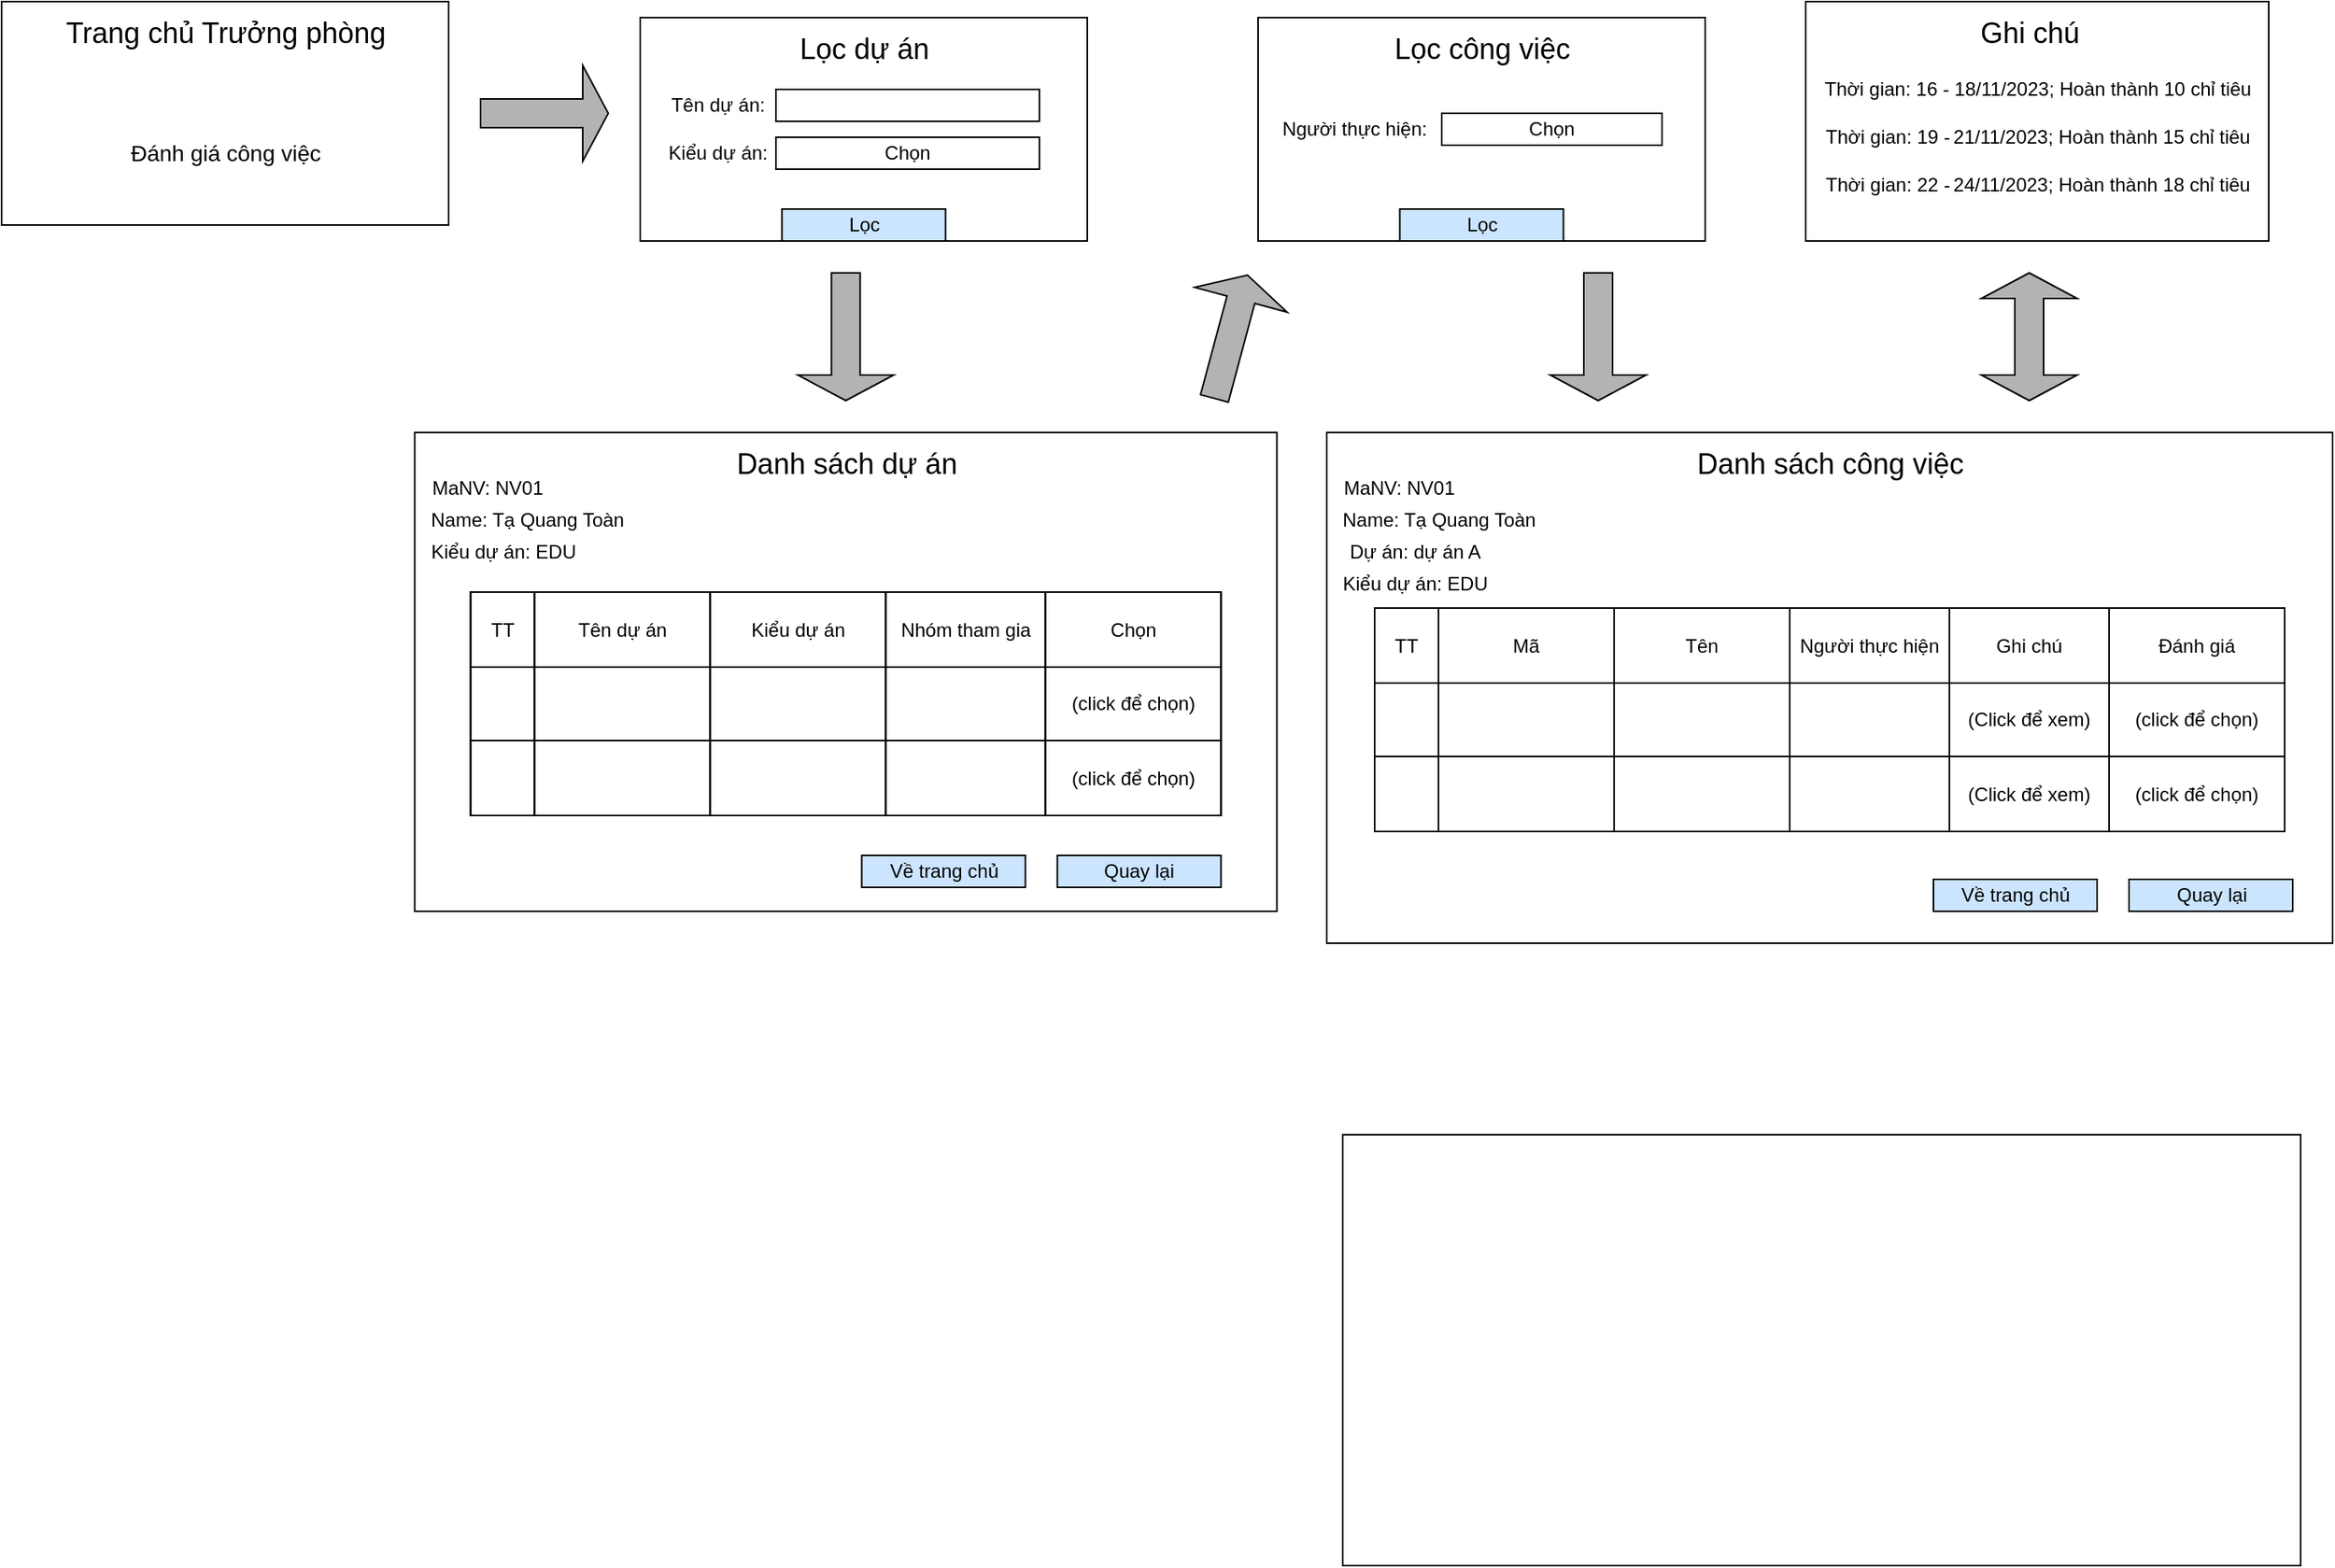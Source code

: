 <mxfile version="22.1.5" type="github">
  <diagram id="C5RBs43oDa-KdzZeNtuy" name="Page-1">
    <mxGraphModel dx="1674" dy="1119" grid="1" gridSize="10" guides="1" tooltips="1" connect="1" arrows="1" fold="1" page="1" pageScale="1" pageWidth="827" pageHeight="1169" math="0" shadow="0">
      <root>
        <mxCell id="WIyWlLk6GJQsqaUBKTNV-0" />
        <mxCell id="WIyWlLk6GJQsqaUBKTNV-1" parent="WIyWlLk6GJQsqaUBKTNV-0" />
        <mxCell id="Wbb071B1nSDRg5-pGA3R-0" value="" style="rounded=0;whiteSpace=wrap;html=1;" vertex="1" parent="WIyWlLk6GJQsqaUBKTNV-1">
          <mxGeometry x="40" y="50" width="280" height="140" as="geometry" />
        </mxCell>
        <mxCell id="Wbb071B1nSDRg5-pGA3R-1" value="&lt;font style=&quot;font-size: 18px;&quot;&gt;Trang chủ Trưởng phòng&lt;/font&gt;" style="text;html=1;align=center;verticalAlign=middle;resizable=0;points=[];autosize=1;strokeColor=none;fillColor=none;" vertex="1" parent="WIyWlLk6GJQsqaUBKTNV-1">
          <mxGeometry x="70" y="50" width="220" height="40" as="geometry" />
        </mxCell>
        <mxCell id="Wbb071B1nSDRg5-pGA3R-2" value="&lt;font style=&quot;font-size: 14px;&quot;&gt;Đánh giá công việc&lt;/font&gt;" style="text;html=1;align=center;verticalAlign=middle;resizable=0;points=[];autosize=1;strokeColor=none;fillColor=none;" vertex="1" parent="WIyWlLk6GJQsqaUBKTNV-1">
          <mxGeometry x="110" y="130" width="140" height="30" as="geometry" />
        </mxCell>
        <mxCell id="Wbb071B1nSDRg5-pGA3R-3" value="" style="shape=singleArrow;whiteSpace=wrap;html=1;fillColor=#B3B3B3;" vertex="1" parent="WIyWlLk6GJQsqaUBKTNV-1">
          <mxGeometry x="340" y="90" width="80" height="60" as="geometry" />
        </mxCell>
        <mxCell id="Wbb071B1nSDRg5-pGA3R-4" value="" style="rounded=0;whiteSpace=wrap;html=1;" vertex="1" parent="WIyWlLk6GJQsqaUBKTNV-1">
          <mxGeometry x="440" y="60" width="280" height="140" as="geometry" />
        </mxCell>
        <mxCell id="Wbb071B1nSDRg5-pGA3R-5" value="&lt;span style=&quot;font-size: 18px;&quot;&gt;Lọc dự án&lt;/span&gt;" style="text;html=1;align=center;verticalAlign=middle;resizable=0;points=[];autosize=1;strokeColor=none;fillColor=none;" vertex="1" parent="WIyWlLk6GJQsqaUBKTNV-1">
          <mxGeometry x="525" y="60" width="110" height="40" as="geometry" />
        </mxCell>
        <mxCell id="Wbb071B1nSDRg5-pGA3R-6" value="Tên dự án:&amp;nbsp;" style="text;html=1;align=center;verticalAlign=middle;resizable=0;points=[];autosize=1;strokeColor=none;fillColor=none;" vertex="1" parent="WIyWlLk6GJQsqaUBKTNV-1">
          <mxGeometry x="445" y="100" width="90" height="30" as="geometry" />
        </mxCell>
        <mxCell id="Wbb071B1nSDRg5-pGA3R-7" value="Kiểu dự án:&amp;nbsp;" style="text;html=1;align=center;verticalAlign=middle;resizable=0;points=[];autosize=1;strokeColor=none;fillColor=none;" vertex="1" parent="WIyWlLk6GJQsqaUBKTNV-1">
          <mxGeometry x="445" y="130" width="90" height="30" as="geometry" />
        </mxCell>
        <mxCell id="Wbb071B1nSDRg5-pGA3R-8" value="" style="rounded=0;whiteSpace=wrap;html=1;" vertex="1" parent="WIyWlLk6GJQsqaUBKTNV-1">
          <mxGeometry x="525" y="105" width="165" height="20" as="geometry" />
        </mxCell>
        <mxCell id="Wbb071B1nSDRg5-pGA3R-9" value="Chọn" style="rounded=0;whiteSpace=wrap;html=1;" vertex="1" parent="WIyWlLk6GJQsqaUBKTNV-1">
          <mxGeometry x="525" y="135" width="165" height="20" as="geometry" />
        </mxCell>
        <mxCell id="Wbb071B1nSDRg5-pGA3R-10" value="Lọc" style="rounded=0;whiteSpace=wrap;html=1;fillColor=#CCE5FF;" vertex="1" parent="WIyWlLk6GJQsqaUBKTNV-1">
          <mxGeometry x="528.75" y="180" width="102.5" height="20" as="geometry" />
        </mxCell>
        <mxCell id="Wbb071B1nSDRg5-pGA3R-11" value="" style="shape=singleArrow;whiteSpace=wrap;html=1;rotation=90;fillColor=#B3B3B3;" vertex="1" parent="WIyWlLk6GJQsqaUBKTNV-1">
          <mxGeometry x="528.75" y="230" width="80" height="60" as="geometry" />
        </mxCell>
        <mxCell id="Wbb071B1nSDRg5-pGA3R-12" value="" style="rounded=0;whiteSpace=wrap;html=1;" vertex="1" parent="WIyWlLk6GJQsqaUBKTNV-1">
          <mxGeometry x="298.75" y="320" width="540" height="300" as="geometry" />
        </mxCell>
        <mxCell id="Wbb071B1nSDRg5-pGA3R-13" value="&lt;span style=&quot;font-size: 18px;&quot;&gt;Danh sách dự án&lt;/span&gt;" style="text;html=1;align=center;verticalAlign=middle;resizable=0;points=[];autosize=1;strokeColor=none;fillColor=none;" vertex="1" parent="WIyWlLk6GJQsqaUBKTNV-1">
          <mxGeometry x="488.75" y="320" width="160" height="40" as="geometry" />
        </mxCell>
        <mxCell id="Wbb071B1nSDRg5-pGA3R-14" value="MaNV: NV01" style="text;html=1;align=center;verticalAlign=middle;resizable=0;points=[];autosize=1;strokeColor=none;fillColor=none;" vertex="1" parent="WIyWlLk6GJQsqaUBKTNV-1">
          <mxGeometry x="298.75" y="340" width="90" height="30" as="geometry" />
        </mxCell>
        <mxCell id="Wbb071B1nSDRg5-pGA3R-15" value="Name: Tạ Quang Toàn" style="text;html=1;align=center;verticalAlign=middle;resizable=0;points=[];autosize=1;strokeColor=none;fillColor=none;" vertex="1" parent="WIyWlLk6GJQsqaUBKTNV-1">
          <mxGeometry x="298.75" y="360" width="140" height="30" as="geometry" />
        </mxCell>
        <mxCell id="Wbb071B1nSDRg5-pGA3R-16" value="Kiểu dự án: EDU" style="text;html=1;align=center;verticalAlign=middle;resizable=0;points=[];autosize=1;strokeColor=none;fillColor=none;" vertex="1" parent="WIyWlLk6GJQsqaUBKTNV-1">
          <mxGeometry x="298.75" y="380" width="110" height="30" as="geometry" />
        </mxCell>
        <mxCell id="Wbb071B1nSDRg5-pGA3R-17" value="" style="childLayout=tableLayout;recursiveResize=0;shadow=0;fillColor=none;" vertex="1" parent="WIyWlLk6GJQsqaUBKTNV-1">
          <mxGeometry x="333.75" y="420" width="470" height="140" as="geometry" />
        </mxCell>
        <mxCell id="Wbb071B1nSDRg5-pGA3R-18" value="" style="shape=tableRow;horizontal=0;startSize=0;swimlaneHead=0;swimlaneBody=0;top=0;left=0;bottom=0;right=0;dropTarget=0;collapsible=0;recursiveResize=0;expand=0;fontStyle=0;fillColor=none;strokeColor=inherit;" vertex="1" parent="Wbb071B1nSDRg5-pGA3R-17">
          <mxGeometry width="470" height="47" as="geometry" />
        </mxCell>
        <mxCell id="Wbb071B1nSDRg5-pGA3R-19" value="TT" style="connectable=0;recursiveResize=0;strokeColor=inherit;fillColor=none;align=center;whiteSpace=wrap;html=1;" vertex="1" parent="Wbb071B1nSDRg5-pGA3R-18">
          <mxGeometry width="40" height="47" as="geometry">
            <mxRectangle width="40" height="47" as="alternateBounds" />
          </mxGeometry>
        </mxCell>
        <mxCell id="Wbb071B1nSDRg5-pGA3R-20" value="Tên dự án" style="connectable=0;recursiveResize=0;strokeColor=inherit;fillColor=none;align=center;whiteSpace=wrap;html=1;" vertex="1" parent="Wbb071B1nSDRg5-pGA3R-18">
          <mxGeometry x="40" width="110" height="47" as="geometry">
            <mxRectangle width="110" height="47" as="alternateBounds" />
          </mxGeometry>
        </mxCell>
        <mxCell id="Wbb071B1nSDRg5-pGA3R-21" value="Kiểu dự án" style="connectable=0;recursiveResize=0;strokeColor=inherit;fillColor=none;align=center;whiteSpace=wrap;html=1;" vertex="1" parent="Wbb071B1nSDRg5-pGA3R-18">
          <mxGeometry x="150" width="110" height="47" as="geometry">
            <mxRectangle width="110" height="47" as="alternateBounds" />
          </mxGeometry>
        </mxCell>
        <mxCell id="Wbb071B1nSDRg5-pGA3R-30" value="Nhóm tham gia" style="connectable=0;recursiveResize=0;strokeColor=inherit;fillColor=none;align=center;whiteSpace=wrap;html=1;" vertex="1" parent="Wbb071B1nSDRg5-pGA3R-18">
          <mxGeometry x="260" width="100" height="47" as="geometry">
            <mxRectangle width="100" height="47" as="alternateBounds" />
          </mxGeometry>
        </mxCell>
        <mxCell id="Wbb071B1nSDRg5-pGA3R-33" value="Chọn" style="connectable=0;recursiveResize=0;strokeColor=inherit;fillColor=none;align=center;whiteSpace=wrap;html=1;" vertex="1" parent="Wbb071B1nSDRg5-pGA3R-18">
          <mxGeometry x="360" width="110" height="47" as="geometry">
            <mxRectangle width="110" height="47" as="alternateBounds" />
          </mxGeometry>
        </mxCell>
        <mxCell id="Wbb071B1nSDRg5-pGA3R-22" style="shape=tableRow;horizontal=0;startSize=0;swimlaneHead=0;swimlaneBody=0;top=0;left=0;bottom=0;right=0;dropTarget=0;collapsible=0;recursiveResize=0;expand=0;fontStyle=0;fillColor=none;strokeColor=inherit;" vertex="1" parent="Wbb071B1nSDRg5-pGA3R-17">
          <mxGeometry y="47" width="470" height="46" as="geometry" />
        </mxCell>
        <mxCell id="Wbb071B1nSDRg5-pGA3R-23" value="" style="connectable=0;recursiveResize=0;strokeColor=inherit;fillColor=none;align=center;whiteSpace=wrap;html=1;" vertex="1" parent="Wbb071B1nSDRg5-pGA3R-22">
          <mxGeometry width="40" height="46" as="geometry">
            <mxRectangle width="40" height="46" as="alternateBounds" />
          </mxGeometry>
        </mxCell>
        <mxCell id="Wbb071B1nSDRg5-pGA3R-24" value="" style="connectable=0;recursiveResize=0;strokeColor=inherit;fillColor=none;align=center;whiteSpace=wrap;html=1;" vertex="1" parent="Wbb071B1nSDRg5-pGA3R-22">
          <mxGeometry x="40" width="110" height="46" as="geometry">
            <mxRectangle width="110" height="46" as="alternateBounds" />
          </mxGeometry>
        </mxCell>
        <mxCell id="Wbb071B1nSDRg5-pGA3R-25" value="" style="connectable=0;recursiveResize=0;strokeColor=inherit;fillColor=none;align=center;whiteSpace=wrap;html=1;" vertex="1" parent="Wbb071B1nSDRg5-pGA3R-22">
          <mxGeometry x="150" width="110" height="46" as="geometry">
            <mxRectangle width="110" height="46" as="alternateBounds" />
          </mxGeometry>
        </mxCell>
        <mxCell id="Wbb071B1nSDRg5-pGA3R-31" style="connectable=0;recursiveResize=0;strokeColor=inherit;fillColor=none;align=center;whiteSpace=wrap;html=1;" vertex="1" parent="Wbb071B1nSDRg5-pGA3R-22">
          <mxGeometry x="260" width="100" height="46" as="geometry">
            <mxRectangle width="100" height="46" as="alternateBounds" />
          </mxGeometry>
        </mxCell>
        <mxCell id="Wbb071B1nSDRg5-pGA3R-34" value="(click để chọn)" style="connectable=0;recursiveResize=0;strokeColor=inherit;fillColor=none;align=center;whiteSpace=wrap;html=1;" vertex="1" parent="Wbb071B1nSDRg5-pGA3R-22">
          <mxGeometry x="360" width="110" height="46" as="geometry">
            <mxRectangle width="110" height="46" as="alternateBounds" />
          </mxGeometry>
        </mxCell>
        <mxCell id="Wbb071B1nSDRg5-pGA3R-26" style="shape=tableRow;horizontal=0;startSize=0;swimlaneHead=0;swimlaneBody=0;top=0;left=0;bottom=0;right=0;dropTarget=0;collapsible=0;recursiveResize=0;expand=0;fontStyle=0;fillColor=none;strokeColor=inherit;" vertex="1" parent="Wbb071B1nSDRg5-pGA3R-17">
          <mxGeometry y="93" width="470" height="47" as="geometry" />
        </mxCell>
        <mxCell id="Wbb071B1nSDRg5-pGA3R-27" value="" style="connectable=0;recursiveResize=0;strokeColor=inherit;fillColor=none;align=center;whiteSpace=wrap;html=1;" vertex="1" parent="Wbb071B1nSDRg5-pGA3R-26">
          <mxGeometry width="40" height="47" as="geometry">
            <mxRectangle width="40" height="47" as="alternateBounds" />
          </mxGeometry>
        </mxCell>
        <mxCell id="Wbb071B1nSDRg5-pGA3R-28" value="" style="connectable=0;recursiveResize=0;strokeColor=inherit;fillColor=none;align=center;whiteSpace=wrap;html=1;" vertex="1" parent="Wbb071B1nSDRg5-pGA3R-26">
          <mxGeometry x="40" width="110" height="47" as="geometry">
            <mxRectangle width="110" height="47" as="alternateBounds" />
          </mxGeometry>
        </mxCell>
        <mxCell id="Wbb071B1nSDRg5-pGA3R-29" value="" style="connectable=0;recursiveResize=0;strokeColor=inherit;fillColor=none;align=center;whiteSpace=wrap;html=1;" vertex="1" parent="Wbb071B1nSDRg5-pGA3R-26">
          <mxGeometry x="150" width="110" height="47" as="geometry">
            <mxRectangle width="110" height="47" as="alternateBounds" />
          </mxGeometry>
        </mxCell>
        <mxCell id="Wbb071B1nSDRg5-pGA3R-32" style="connectable=0;recursiveResize=0;strokeColor=inherit;fillColor=none;align=center;whiteSpace=wrap;html=1;" vertex="1" parent="Wbb071B1nSDRg5-pGA3R-26">
          <mxGeometry x="260" width="100" height="47" as="geometry">
            <mxRectangle width="100" height="47" as="alternateBounds" />
          </mxGeometry>
        </mxCell>
        <mxCell id="Wbb071B1nSDRg5-pGA3R-35" value="(click để chọn)" style="connectable=0;recursiveResize=0;strokeColor=inherit;fillColor=none;align=center;whiteSpace=wrap;html=1;" vertex="1" parent="Wbb071B1nSDRg5-pGA3R-26">
          <mxGeometry x="360" width="110" height="47" as="geometry">
            <mxRectangle width="110" height="47" as="alternateBounds" />
          </mxGeometry>
        </mxCell>
        <mxCell id="Wbb071B1nSDRg5-pGA3R-36" value="Quay lại" style="rounded=0;whiteSpace=wrap;html=1;fillColor=#CCE5FF;" vertex="1" parent="WIyWlLk6GJQsqaUBKTNV-1">
          <mxGeometry x="701.25" y="585" width="102.5" height="20" as="geometry" />
        </mxCell>
        <mxCell id="Wbb071B1nSDRg5-pGA3R-37" value="Về trang chủ" style="rounded=0;whiteSpace=wrap;html=1;fillColor=#CCE5FF;" vertex="1" parent="WIyWlLk6GJQsqaUBKTNV-1">
          <mxGeometry x="578.75" y="585" width="102.5" height="20" as="geometry" />
        </mxCell>
        <mxCell id="Wbb071B1nSDRg5-pGA3R-39" value="" style="rounded=0;whiteSpace=wrap;html=1;" vertex="1" parent="WIyWlLk6GJQsqaUBKTNV-1">
          <mxGeometry x="827" y="60" width="280" height="140" as="geometry" />
        </mxCell>
        <mxCell id="Wbb071B1nSDRg5-pGA3R-40" value="&lt;span style=&quot;font-size: 18px;&quot;&gt;Lọc công việc&lt;/span&gt;" style="text;html=1;align=center;verticalAlign=middle;resizable=0;points=[];autosize=1;strokeColor=none;fillColor=none;" vertex="1" parent="WIyWlLk6GJQsqaUBKTNV-1">
          <mxGeometry x="902" y="60" width="130" height="40" as="geometry" />
        </mxCell>
        <mxCell id="Wbb071B1nSDRg5-pGA3R-42" value="Người thực hiện:" style="text;html=1;align=center;verticalAlign=middle;resizable=0;points=[];autosize=1;strokeColor=none;fillColor=none;" vertex="1" parent="WIyWlLk6GJQsqaUBKTNV-1">
          <mxGeometry x="827" y="115" width="120" height="30" as="geometry" />
        </mxCell>
        <mxCell id="Wbb071B1nSDRg5-pGA3R-44" value="Chọn" style="rounded=0;whiteSpace=wrap;html=1;" vertex="1" parent="WIyWlLk6GJQsqaUBKTNV-1">
          <mxGeometry x="942" y="120" width="138" height="20" as="geometry" />
        </mxCell>
        <mxCell id="Wbb071B1nSDRg5-pGA3R-45" value="Lọc" style="rounded=0;whiteSpace=wrap;html=1;fillColor=#CCE5FF;" vertex="1" parent="WIyWlLk6GJQsqaUBKTNV-1">
          <mxGeometry x="915.75" y="180" width="102.5" height="20" as="geometry" />
        </mxCell>
        <mxCell id="Wbb071B1nSDRg5-pGA3R-46" value="" style="shape=singleArrow;whiteSpace=wrap;html=1;rotation=90;fillColor=#B3B3B3;" vertex="1" parent="WIyWlLk6GJQsqaUBKTNV-1">
          <mxGeometry x="1000" y="230" width="80" height="60" as="geometry" />
        </mxCell>
        <mxCell id="Wbb071B1nSDRg5-pGA3R-49" value="" style="shape=singleArrow;whiteSpace=wrap;html=1;rotation=-75;fillColor=#B3B3B3;" vertex="1" parent="WIyWlLk6GJQsqaUBKTNV-1">
          <mxGeometry x="770" y="230" width="80" height="60" as="geometry" />
        </mxCell>
        <mxCell id="Wbb071B1nSDRg5-pGA3R-50" value="" style="rounded=0;whiteSpace=wrap;html=1;" vertex="1" parent="WIyWlLk6GJQsqaUBKTNV-1">
          <mxGeometry x="870" y="320" width="630" height="320" as="geometry" />
        </mxCell>
        <mxCell id="Wbb071B1nSDRg5-pGA3R-51" value="&lt;span style=&quot;font-size: 18px;&quot;&gt;Danh sách công việc&lt;/span&gt;" style="text;html=1;align=center;verticalAlign=middle;resizable=0;points=[];autosize=1;strokeColor=none;fillColor=none;" vertex="1" parent="WIyWlLk6GJQsqaUBKTNV-1">
          <mxGeometry x="1090" y="320" width="190" height="40" as="geometry" />
        </mxCell>
        <mxCell id="Wbb071B1nSDRg5-pGA3R-52" value="MaNV: NV01" style="text;html=1;align=center;verticalAlign=middle;resizable=0;points=[];autosize=1;strokeColor=none;fillColor=none;" vertex="1" parent="WIyWlLk6GJQsqaUBKTNV-1">
          <mxGeometry x="870" y="340" width="90" height="30" as="geometry" />
        </mxCell>
        <mxCell id="Wbb071B1nSDRg5-pGA3R-53" value="Name: Tạ Quang Toàn" style="text;html=1;align=center;verticalAlign=middle;resizable=0;points=[];autosize=1;strokeColor=none;fillColor=none;" vertex="1" parent="WIyWlLk6GJQsqaUBKTNV-1">
          <mxGeometry x="870" y="360" width="140" height="30" as="geometry" />
        </mxCell>
        <mxCell id="Wbb071B1nSDRg5-pGA3R-54" value="Dự án: dự án A" style="text;html=1;align=center;verticalAlign=middle;resizable=0;points=[];autosize=1;strokeColor=none;fillColor=none;" vertex="1" parent="WIyWlLk6GJQsqaUBKTNV-1">
          <mxGeometry x="870" y="380" width="110" height="30" as="geometry" />
        </mxCell>
        <mxCell id="Wbb071B1nSDRg5-pGA3R-55" value="" style="childLayout=tableLayout;recursiveResize=0;shadow=0;fillColor=none;" vertex="1" parent="WIyWlLk6GJQsqaUBKTNV-1">
          <mxGeometry x="900" y="430" width="570" height="140" as="geometry" />
        </mxCell>
        <mxCell id="Wbb071B1nSDRg5-pGA3R-56" value="" style="shape=tableRow;horizontal=0;startSize=0;swimlaneHead=0;swimlaneBody=0;top=0;left=0;bottom=0;right=0;dropTarget=0;collapsible=0;recursiveResize=0;expand=0;fontStyle=0;fillColor=none;strokeColor=inherit;" vertex="1" parent="Wbb071B1nSDRg5-pGA3R-55">
          <mxGeometry width="570" height="47" as="geometry" />
        </mxCell>
        <mxCell id="Wbb071B1nSDRg5-pGA3R-57" value="TT" style="connectable=0;recursiveResize=0;strokeColor=inherit;fillColor=none;align=center;whiteSpace=wrap;html=1;" vertex="1" parent="Wbb071B1nSDRg5-pGA3R-56">
          <mxGeometry width="40" height="47" as="geometry">
            <mxRectangle width="40" height="47" as="alternateBounds" />
          </mxGeometry>
        </mxCell>
        <mxCell id="Wbb071B1nSDRg5-pGA3R-58" value="Mã" style="connectable=0;recursiveResize=0;strokeColor=inherit;fillColor=none;align=center;whiteSpace=wrap;html=1;" vertex="1" parent="Wbb071B1nSDRg5-pGA3R-56">
          <mxGeometry x="40" width="110" height="47" as="geometry">
            <mxRectangle width="110" height="47" as="alternateBounds" />
          </mxGeometry>
        </mxCell>
        <mxCell id="Wbb071B1nSDRg5-pGA3R-59" value="Tên" style="connectable=0;recursiveResize=0;strokeColor=inherit;fillColor=none;align=center;whiteSpace=wrap;html=1;" vertex="1" parent="Wbb071B1nSDRg5-pGA3R-56">
          <mxGeometry x="150" width="110" height="47" as="geometry">
            <mxRectangle width="110" height="47" as="alternateBounds" />
          </mxGeometry>
        </mxCell>
        <mxCell id="Wbb071B1nSDRg5-pGA3R-60" value="Người thực hiện" style="connectable=0;recursiveResize=0;strokeColor=inherit;fillColor=none;align=center;whiteSpace=wrap;html=1;" vertex="1" parent="Wbb071B1nSDRg5-pGA3R-56">
          <mxGeometry x="260" width="100" height="47" as="geometry">
            <mxRectangle width="100" height="47" as="alternateBounds" />
          </mxGeometry>
        </mxCell>
        <mxCell id="Wbb071B1nSDRg5-pGA3R-78" value="Ghi chú" style="connectable=0;recursiveResize=0;strokeColor=inherit;fillColor=none;align=center;whiteSpace=wrap;html=1;" vertex="1" parent="Wbb071B1nSDRg5-pGA3R-56">
          <mxGeometry x="360" width="100" height="47" as="geometry">
            <mxRectangle width="100" height="47" as="alternateBounds" />
          </mxGeometry>
        </mxCell>
        <mxCell id="Wbb071B1nSDRg5-pGA3R-61" value="Đánh giá" style="connectable=0;recursiveResize=0;strokeColor=inherit;fillColor=none;align=center;whiteSpace=wrap;html=1;" vertex="1" parent="Wbb071B1nSDRg5-pGA3R-56">
          <mxGeometry x="460" width="110" height="47" as="geometry">
            <mxRectangle width="110" height="47" as="alternateBounds" />
          </mxGeometry>
        </mxCell>
        <mxCell id="Wbb071B1nSDRg5-pGA3R-62" style="shape=tableRow;horizontal=0;startSize=0;swimlaneHead=0;swimlaneBody=0;top=0;left=0;bottom=0;right=0;dropTarget=0;collapsible=0;recursiveResize=0;expand=0;fontStyle=0;fillColor=none;strokeColor=inherit;" vertex="1" parent="Wbb071B1nSDRg5-pGA3R-55">
          <mxGeometry y="47" width="570" height="46" as="geometry" />
        </mxCell>
        <mxCell id="Wbb071B1nSDRg5-pGA3R-63" value="" style="connectable=0;recursiveResize=0;strokeColor=inherit;fillColor=none;align=center;whiteSpace=wrap;html=1;" vertex="1" parent="Wbb071B1nSDRg5-pGA3R-62">
          <mxGeometry width="40" height="46" as="geometry">
            <mxRectangle width="40" height="46" as="alternateBounds" />
          </mxGeometry>
        </mxCell>
        <mxCell id="Wbb071B1nSDRg5-pGA3R-64" value="" style="connectable=0;recursiveResize=0;strokeColor=inherit;fillColor=none;align=center;whiteSpace=wrap;html=1;" vertex="1" parent="Wbb071B1nSDRg5-pGA3R-62">
          <mxGeometry x="40" width="110" height="46" as="geometry">
            <mxRectangle width="110" height="46" as="alternateBounds" />
          </mxGeometry>
        </mxCell>
        <mxCell id="Wbb071B1nSDRg5-pGA3R-65" value="" style="connectable=0;recursiveResize=0;strokeColor=inherit;fillColor=none;align=center;whiteSpace=wrap;html=1;" vertex="1" parent="Wbb071B1nSDRg5-pGA3R-62">
          <mxGeometry x="150" width="110" height="46" as="geometry">
            <mxRectangle width="110" height="46" as="alternateBounds" />
          </mxGeometry>
        </mxCell>
        <mxCell id="Wbb071B1nSDRg5-pGA3R-66" style="connectable=0;recursiveResize=0;strokeColor=inherit;fillColor=none;align=center;whiteSpace=wrap;html=1;" vertex="1" parent="Wbb071B1nSDRg5-pGA3R-62">
          <mxGeometry x="260" width="100" height="46" as="geometry">
            <mxRectangle width="100" height="46" as="alternateBounds" />
          </mxGeometry>
        </mxCell>
        <mxCell id="Wbb071B1nSDRg5-pGA3R-79" value="(Click để xem)" style="connectable=0;recursiveResize=0;strokeColor=inherit;fillColor=none;align=center;whiteSpace=wrap;html=1;" vertex="1" parent="Wbb071B1nSDRg5-pGA3R-62">
          <mxGeometry x="360" width="100" height="46" as="geometry">
            <mxRectangle width="100" height="46" as="alternateBounds" />
          </mxGeometry>
        </mxCell>
        <mxCell id="Wbb071B1nSDRg5-pGA3R-67" value="(click để chọn)" style="connectable=0;recursiveResize=0;strokeColor=inherit;fillColor=none;align=center;whiteSpace=wrap;html=1;" vertex="1" parent="Wbb071B1nSDRg5-pGA3R-62">
          <mxGeometry x="460" width="110" height="46" as="geometry">
            <mxRectangle width="110" height="46" as="alternateBounds" />
          </mxGeometry>
        </mxCell>
        <mxCell id="Wbb071B1nSDRg5-pGA3R-68" style="shape=tableRow;horizontal=0;startSize=0;swimlaneHead=0;swimlaneBody=0;top=0;left=0;bottom=0;right=0;dropTarget=0;collapsible=0;recursiveResize=0;expand=0;fontStyle=0;fillColor=none;strokeColor=inherit;" vertex="1" parent="Wbb071B1nSDRg5-pGA3R-55">
          <mxGeometry y="93" width="570" height="47" as="geometry" />
        </mxCell>
        <mxCell id="Wbb071B1nSDRg5-pGA3R-69" value="" style="connectable=0;recursiveResize=0;strokeColor=inherit;fillColor=none;align=center;whiteSpace=wrap;html=1;" vertex="1" parent="Wbb071B1nSDRg5-pGA3R-68">
          <mxGeometry width="40" height="47" as="geometry">
            <mxRectangle width="40" height="47" as="alternateBounds" />
          </mxGeometry>
        </mxCell>
        <mxCell id="Wbb071B1nSDRg5-pGA3R-70" value="" style="connectable=0;recursiveResize=0;strokeColor=inherit;fillColor=none;align=center;whiteSpace=wrap;html=1;" vertex="1" parent="Wbb071B1nSDRg5-pGA3R-68">
          <mxGeometry x="40" width="110" height="47" as="geometry">
            <mxRectangle width="110" height="47" as="alternateBounds" />
          </mxGeometry>
        </mxCell>
        <mxCell id="Wbb071B1nSDRg5-pGA3R-71" value="" style="connectable=0;recursiveResize=0;strokeColor=inherit;fillColor=none;align=center;whiteSpace=wrap;html=1;" vertex="1" parent="Wbb071B1nSDRg5-pGA3R-68">
          <mxGeometry x="150" width="110" height="47" as="geometry">
            <mxRectangle width="110" height="47" as="alternateBounds" />
          </mxGeometry>
        </mxCell>
        <mxCell id="Wbb071B1nSDRg5-pGA3R-72" style="connectable=0;recursiveResize=0;strokeColor=inherit;fillColor=none;align=center;whiteSpace=wrap;html=1;" vertex="1" parent="Wbb071B1nSDRg5-pGA3R-68">
          <mxGeometry x="260" width="100" height="47" as="geometry">
            <mxRectangle width="100" height="47" as="alternateBounds" />
          </mxGeometry>
        </mxCell>
        <mxCell id="Wbb071B1nSDRg5-pGA3R-80" value="(Click để xem)" style="connectable=0;recursiveResize=0;strokeColor=inherit;fillColor=none;align=center;whiteSpace=wrap;html=1;" vertex="1" parent="Wbb071B1nSDRg5-pGA3R-68">
          <mxGeometry x="360" width="100" height="47" as="geometry">
            <mxRectangle width="100" height="47" as="alternateBounds" />
          </mxGeometry>
        </mxCell>
        <mxCell id="Wbb071B1nSDRg5-pGA3R-73" value="(click để chọn)" style="connectable=0;recursiveResize=0;strokeColor=inherit;fillColor=none;align=center;whiteSpace=wrap;html=1;" vertex="1" parent="Wbb071B1nSDRg5-pGA3R-68">
          <mxGeometry x="460" width="110" height="47" as="geometry">
            <mxRectangle width="110" height="47" as="alternateBounds" />
          </mxGeometry>
        </mxCell>
        <mxCell id="Wbb071B1nSDRg5-pGA3R-74" value="Quay lại" style="rounded=0;whiteSpace=wrap;html=1;fillColor=#CCE5FF;" vertex="1" parent="WIyWlLk6GJQsqaUBKTNV-1">
          <mxGeometry x="1372.5" y="600" width="102.5" height="20" as="geometry" />
        </mxCell>
        <mxCell id="Wbb071B1nSDRg5-pGA3R-75" value="Về trang chủ" style="rounded=0;whiteSpace=wrap;html=1;fillColor=#CCE5FF;" vertex="1" parent="WIyWlLk6GJQsqaUBKTNV-1">
          <mxGeometry x="1250" y="600" width="102.5" height="20" as="geometry" />
        </mxCell>
        <mxCell id="Wbb071B1nSDRg5-pGA3R-76" value="Kiểu dự án: EDU" style="text;html=1;align=center;verticalAlign=middle;resizable=0;points=[];autosize=1;strokeColor=none;fillColor=none;" vertex="1" parent="WIyWlLk6GJQsqaUBKTNV-1">
          <mxGeometry x="870" y="400" width="110" height="30" as="geometry" />
        </mxCell>
        <mxCell id="Wbb071B1nSDRg5-pGA3R-77" value="" style="rounded=0;whiteSpace=wrap;html=1;" vertex="1" parent="WIyWlLk6GJQsqaUBKTNV-1">
          <mxGeometry x="1170" y="50" width="290" height="150" as="geometry" />
        </mxCell>
        <mxCell id="Wbb071B1nSDRg5-pGA3R-81" value="&lt;span style=&quot;font-size: 18px;&quot;&gt;Ghi chú&lt;/span&gt;" style="text;html=1;align=center;verticalAlign=middle;resizable=0;points=[];autosize=1;strokeColor=none;fillColor=none;" vertex="1" parent="WIyWlLk6GJQsqaUBKTNV-1">
          <mxGeometry x="1265" y="50" width="90" height="40" as="geometry" />
        </mxCell>
        <mxCell id="Wbb071B1nSDRg5-pGA3R-82" value="Thời gian: 16 - 18/11/2023; Hoàn thành 10 chỉ tiêu" style="text;html=1;align=center;verticalAlign=middle;resizable=0;points=[];autosize=1;strokeColor=none;fillColor=none;" vertex="1" parent="WIyWlLk6GJQsqaUBKTNV-1">
          <mxGeometry x="1170" y="90" width="290" height="30" as="geometry" />
        </mxCell>
        <mxCell id="Wbb071B1nSDRg5-pGA3R-83" value="Thời gian: 19 -&lt;span style=&quot;white-space: pre;&quot;&gt;&#x9;&lt;/span&gt;21/11/2023; Hoàn thành 15 chỉ tiêu" style="text;html=1;align=center;verticalAlign=middle;resizable=0;points=[];autosize=1;strokeColor=none;fillColor=none;" vertex="1" parent="WIyWlLk6GJQsqaUBKTNV-1">
          <mxGeometry x="1170" y="120" width="290" height="30" as="geometry" />
        </mxCell>
        <mxCell id="Wbb071B1nSDRg5-pGA3R-84" value="Thời gian: 22 -&lt;span style=&quot;white-space: pre;&quot;&gt;&#x9;&lt;/span&gt;24/11/2023; Hoàn thành 18 chỉ tiêu" style="text;html=1;align=center;verticalAlign=middle;resizable=0;points=[];autosize=1;strokeColor=none;fillColor=none;" vertex="1" parent="WIyWlLk6GJQsqaUBKTNV-1">
          <mxGeometry x="1170" y="150" width="290" height="30" as="geometry" />
        </mxCell>
        <mxCell id="Wbb071B1nSDRg5-pGA3R-85" value="" style="shape=doubleArrow;direction=south;whiteSpace=wrap;html=1;fillColor=#B3B3B3;" vertex="1" parent="WIyWlLk6GJQsqaUBKTNV-1">
          <mxGeometry x="1280" y="220" width="60" height="80" as="geometry" />
        </mxCell>
        <mxCell id="Wbb071B1nSDRg5-pGA3R-86" value="" style="rounded=0;whiteSpace=wrap;html=1;" vertex="1" parent="WIyWlLk6GJQsqaUBKTNV-1">
          <mxGeometry x="880" y="760" width="600" height="270" as="geometry" />
        </mxCell>
      </root>
    </mxGraphModel>
  </diagram>
</mxfile>
